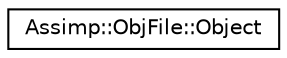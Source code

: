 digraph "Graphical Class Hierarchy"
{
  edge [fontname="Helvetica",fontsize="10",labelfontname="Helvetica",labelfontsize="10"];
  node [fontname="Helvetica",fontsize="10",shape=record];
  rankdir="LR";
  Node1 [label="Assimp::ObjFile::Object",height=0.2,width=0.4,color="black", fillcolor="white", style="filled",URL="$struct_assimp_1_1_obj_file_1_1_object.html",tooltip="Stores all objects of an objfile object definition. "];
}
